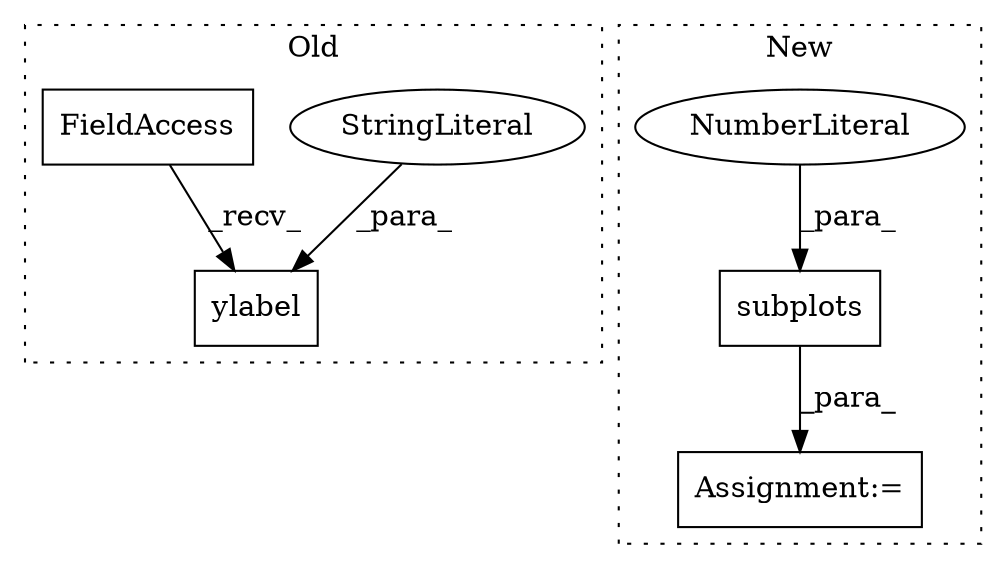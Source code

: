 digraph G {
subgraph cluster0 {
1 [label="ylabel" a="32" s="3910,3926" l="7,1" shape="box"];
3 [label="StringLiteral" a="45" s="3917" l="9" shape="ellipse"];
4 [label="FieldAccess" a="22" s="3892" l="10" shape="box"];
label = "Old";
style="dotted";
}
subgraph cluster1 {
2 [label="subplots" a="32" s="2758,2768" l="9,1" shape="box"];
5 [label="Assignment:=" a="7" s="2738" l="2" shape="box"];
6 [label="NumberLiteral" a="34" s="2767" l="1" shape="ellipse"];
label = "New";
style="dotted";
}
2 -> 5 [label="_para_"];
3 -> 1 [label="_para_"];
4 -> 1 [label="_recv_"];
6 -> 2 [label="_para_"];
}
